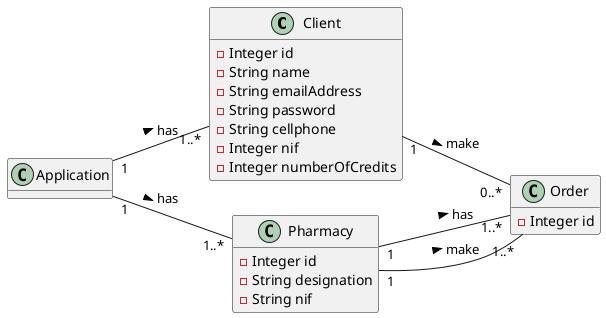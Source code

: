 @startuml
hide methods
left to right direction

class Client {
    - Integer id
    - String name
    - String emailAddress
    - String password
    - String cellphone
    - Integer nif
    - Integer numberOfCredits
}

class Order {
    - Integer id
}


class Pharmacy {
    - Integer id
    - String designation
    - String nif
}


class Application {}


Application "1" -- "1..*" Pharmacy: has >
Pharmacy "1" -- "1..*" Order: has >
Pharmacy "1" -- "1..*" Order: make >
Application "1" -- "1..*" Client: has >
Client "1" -- "0..*" Order: make >

@enduml
